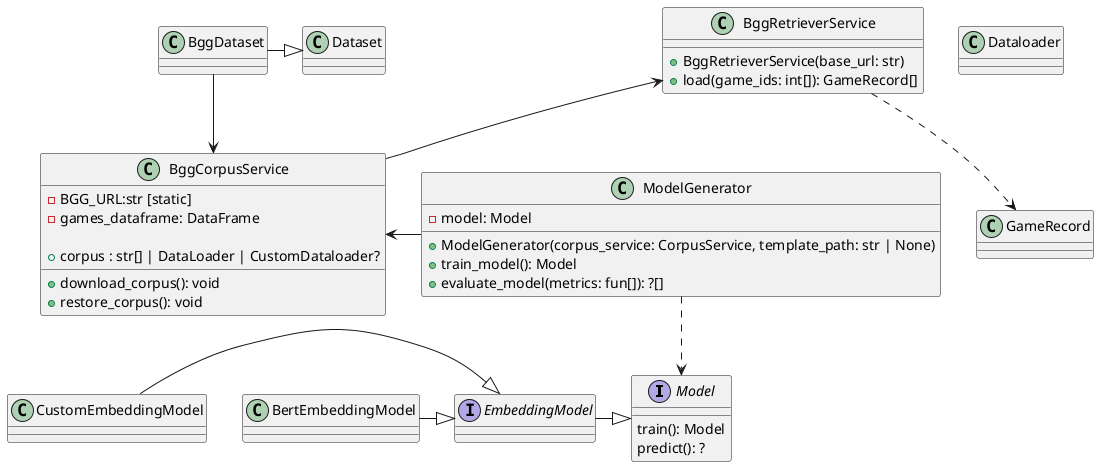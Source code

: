 @startuml
interface Model {
    train(): Model
    predict(): ?
}

class GameRecord {
}

class BggRetrieverService {
    + BggRetrieverService(base_url: str)
    + load(game_ids: int[]): GameRecord[]
}

BggRetrieverService ..> GameRecord

class BggCorpusService {
    - BGG_URL:str [static]
    - games_dataframe: DataFrame

    + corpus : str[] | DataLoader | CustomDataloader?

    + download_corpus(): void
    + restore_corpus(): void

}

class Dataloader {
}

BggDataset -|> Dataset
BggDataset --> BggCorpusService

BggRetrieverService <-- BggCorpusService


class ModelGenerator {
    - model: Model
    + ModelGenerator(corpus_service: CorpusService, template_path: str | None)
    + train_model(): Model
    + evaluate_model(metrics: fun[]): ?[]
}


ModelGenerator -> BggCorpusService
ModelGenerator ..> Model

interface EmbeddingModel {
}

EmbeddingModel -|> Model

class CustomEmbeddingModel {
}

CustomEmbeddingModel -|> EmbeddingModel

class BertEmbeddingModel {
}

BertEmbeddingModel -|> EmbeddingModel

'https://plantuml.com/class-diagram

@enduml